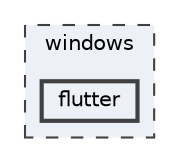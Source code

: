 digraph "windows/flutter"
{
 // LATEX_PDF_SIZE
  bgcolor="transparent";
  edge [fontname=Helvetica,fontsize=10,labelfontname=Helvetica,labelfontsize=10];
  node [fontname=Helvetica,fontsize=10,shape=box,height=0.2,width=0.4];
  compound=true
  subgraph clusterdir_fe549de2418b81853b5f194edb4a7f34 {
    graph [ bgcolor="#edf0f7", pencolor="grey25", label="windows", fontname=Helvetica,fontsize=10 style="filled,dashed", URL="dir_fe549de2418b81853b5f194edb4a7f34.html",tooltip=""]
  dir_7a8437109cdb8362968051202ca25c1c [label="flutter", fillcolor="#edf0f7", color="grey25", style="filled,bold", URL="dir_7a8437109cdb8362968051202ca25c1c.html",tooltip=""];
  }
}
